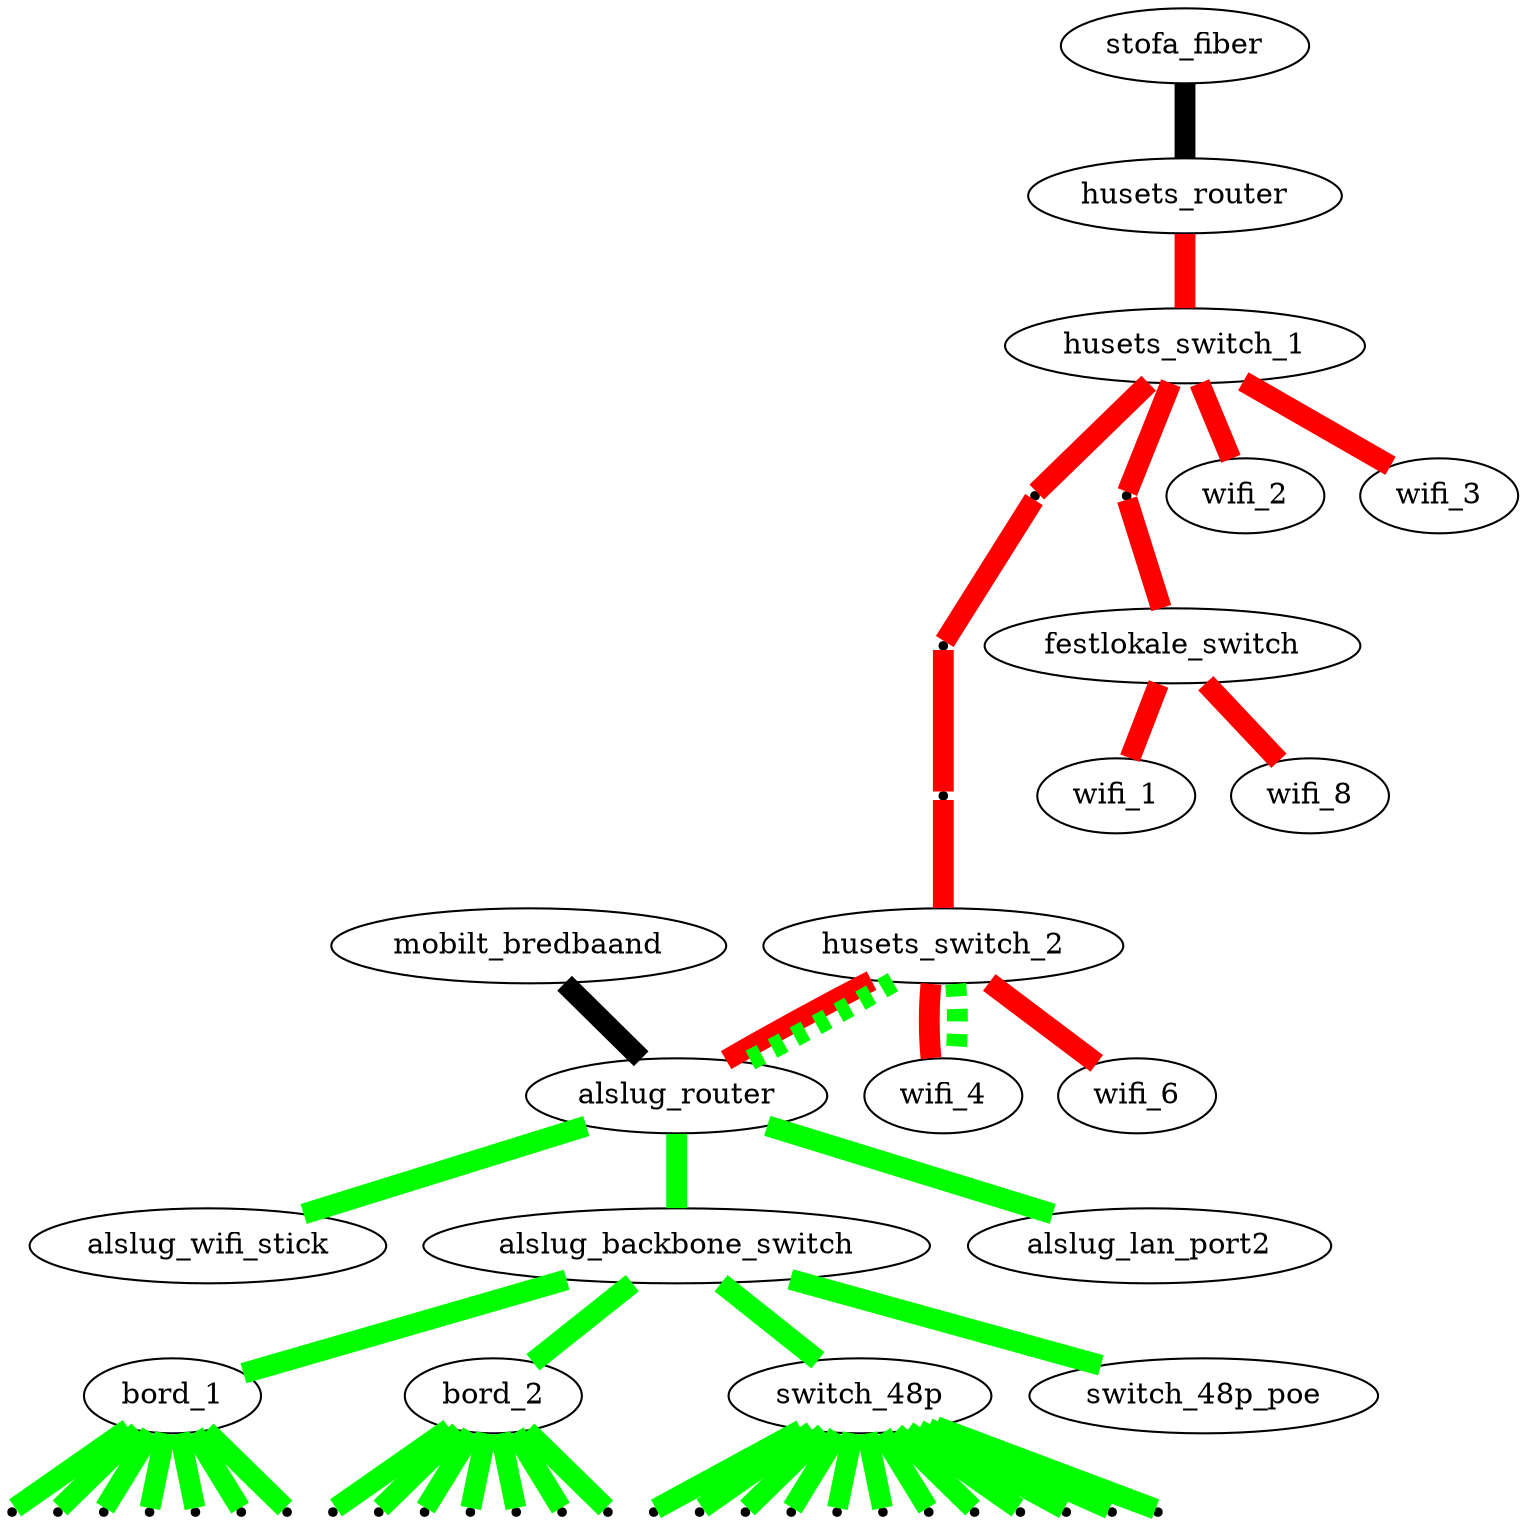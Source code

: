 digraph xxx {
  link_12a [ shape=point ];
  link_12b [ shape=point ];
  link_12c [ shape=point ];
  link_1fa [ shape=point ];
  edge [ dir=none penwidth=10 ];
  
  // Internet forbindelser
  stofa_fiber      -> husets_router [ fillcolor=black style=filled ];
  mobilt_bredbaand -> alslug_router [ fillcolor=black style=filled ];
  
  // Husets forbindelser
  edge  [ color=red style=solid ];
  husets_router -> husets_switch_1 -> { wifi_2 wifi_3 };
  husets_switch_1 -> link_12a -> link_12b -> link_12c -> husets_switch_2 -> { wifi_4 wifi_6 alslug_router};
  husets_switch_1 -> link_1fa -> festlokale_switch -> { wifi_1 wifi_8 };

  // VLAN forbindelser over bakkensbros netværk
  edge  [ color=green style=dashed ];
  husets_switch_2 -> { alslug_router wifi_4 };
  
  // Interne forbindelser
  edge [ color=green style=solid ];
  alslug_router -> { alslug_wifi_stick alslug_backbone_switch alslug_lan_port2 };
  alslug_backbone_switch -> { bord_1 bord_2 switch_48p switch_48p_poe }
  
  node [ shape=point ];
  bord_1 -> { bord_1_1 bord_1_2 bord_1_3 bord_1_4 bord_1_5 bord_1_6 bord_1_7 }
  bord_2 -> { bord_2_1 bord_2_2 bord_2_3 bord_2_4 bord_2_5 bord_2_6 bord_2_7 }
  switch_48p -> { switch_48p_1 switch_48p_2 switch_48p_3 switch_48p_4 switch_48p_5 switch_48p_6 switch_48p_7 switch_48p_8 switch_48p_9 switch_48p_10 switch_48p_11 switch_48p_12 }
}
